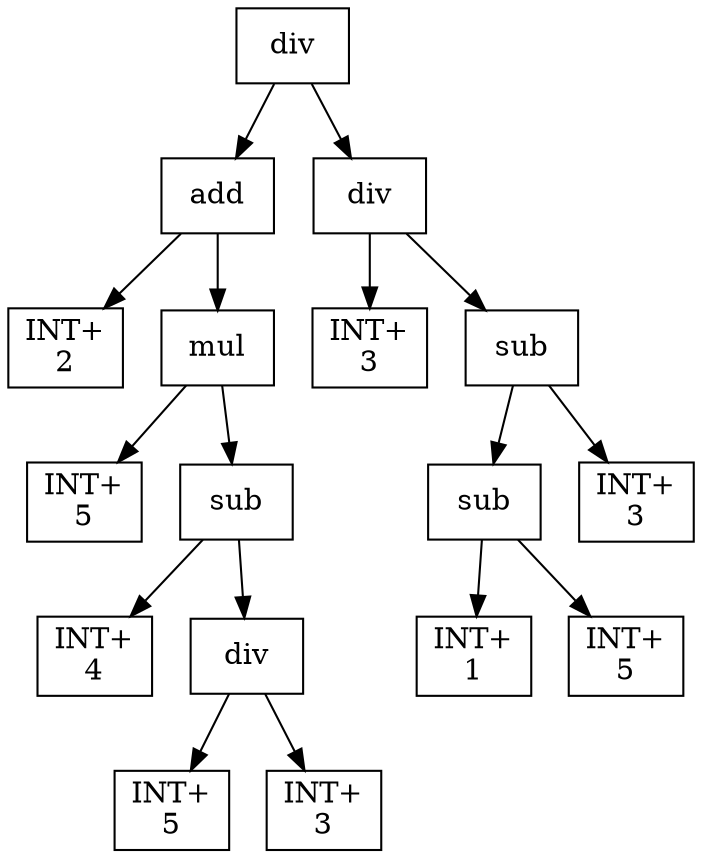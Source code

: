 digraph expr {
  node [shape=box];
  n1 [label="div"];
  n2 [label="add"];
  n3 [label="INT+\n2"];
  n4 [label="mul"];
  n5 [label="INT+\n5"];
  n6 [label="sub"];
  n7 [label="INT+\n4"];
  n8 [label="div"];
  n9 [label="INT+\n5"];
  n10 [label="INT+\n3"];
  n8 -> n9;
  n8 -> n10;
  n6 -> n7;
  n6 -> n8;
  n4 -> n5;
  n4 -> n6;
  n2 -> n3;
  n2 -> n4;
  n11 [label="div"];
  n12 [label="INT+\n3"];
  n13 [label="sub"];
  n14 [label="sub"];
  n15 [label="INT+\n1"];
  n16 [label="INT+\n5"];
  n14 -> n15;
  n14 -> n16;
  n17 [label="INT+\n3"];
  n13 -> n14;
  n13 -> n17;
  n11 -> n12;
  n11 -> n13;
  n1 -> n2;
  n1 -> n11;
}